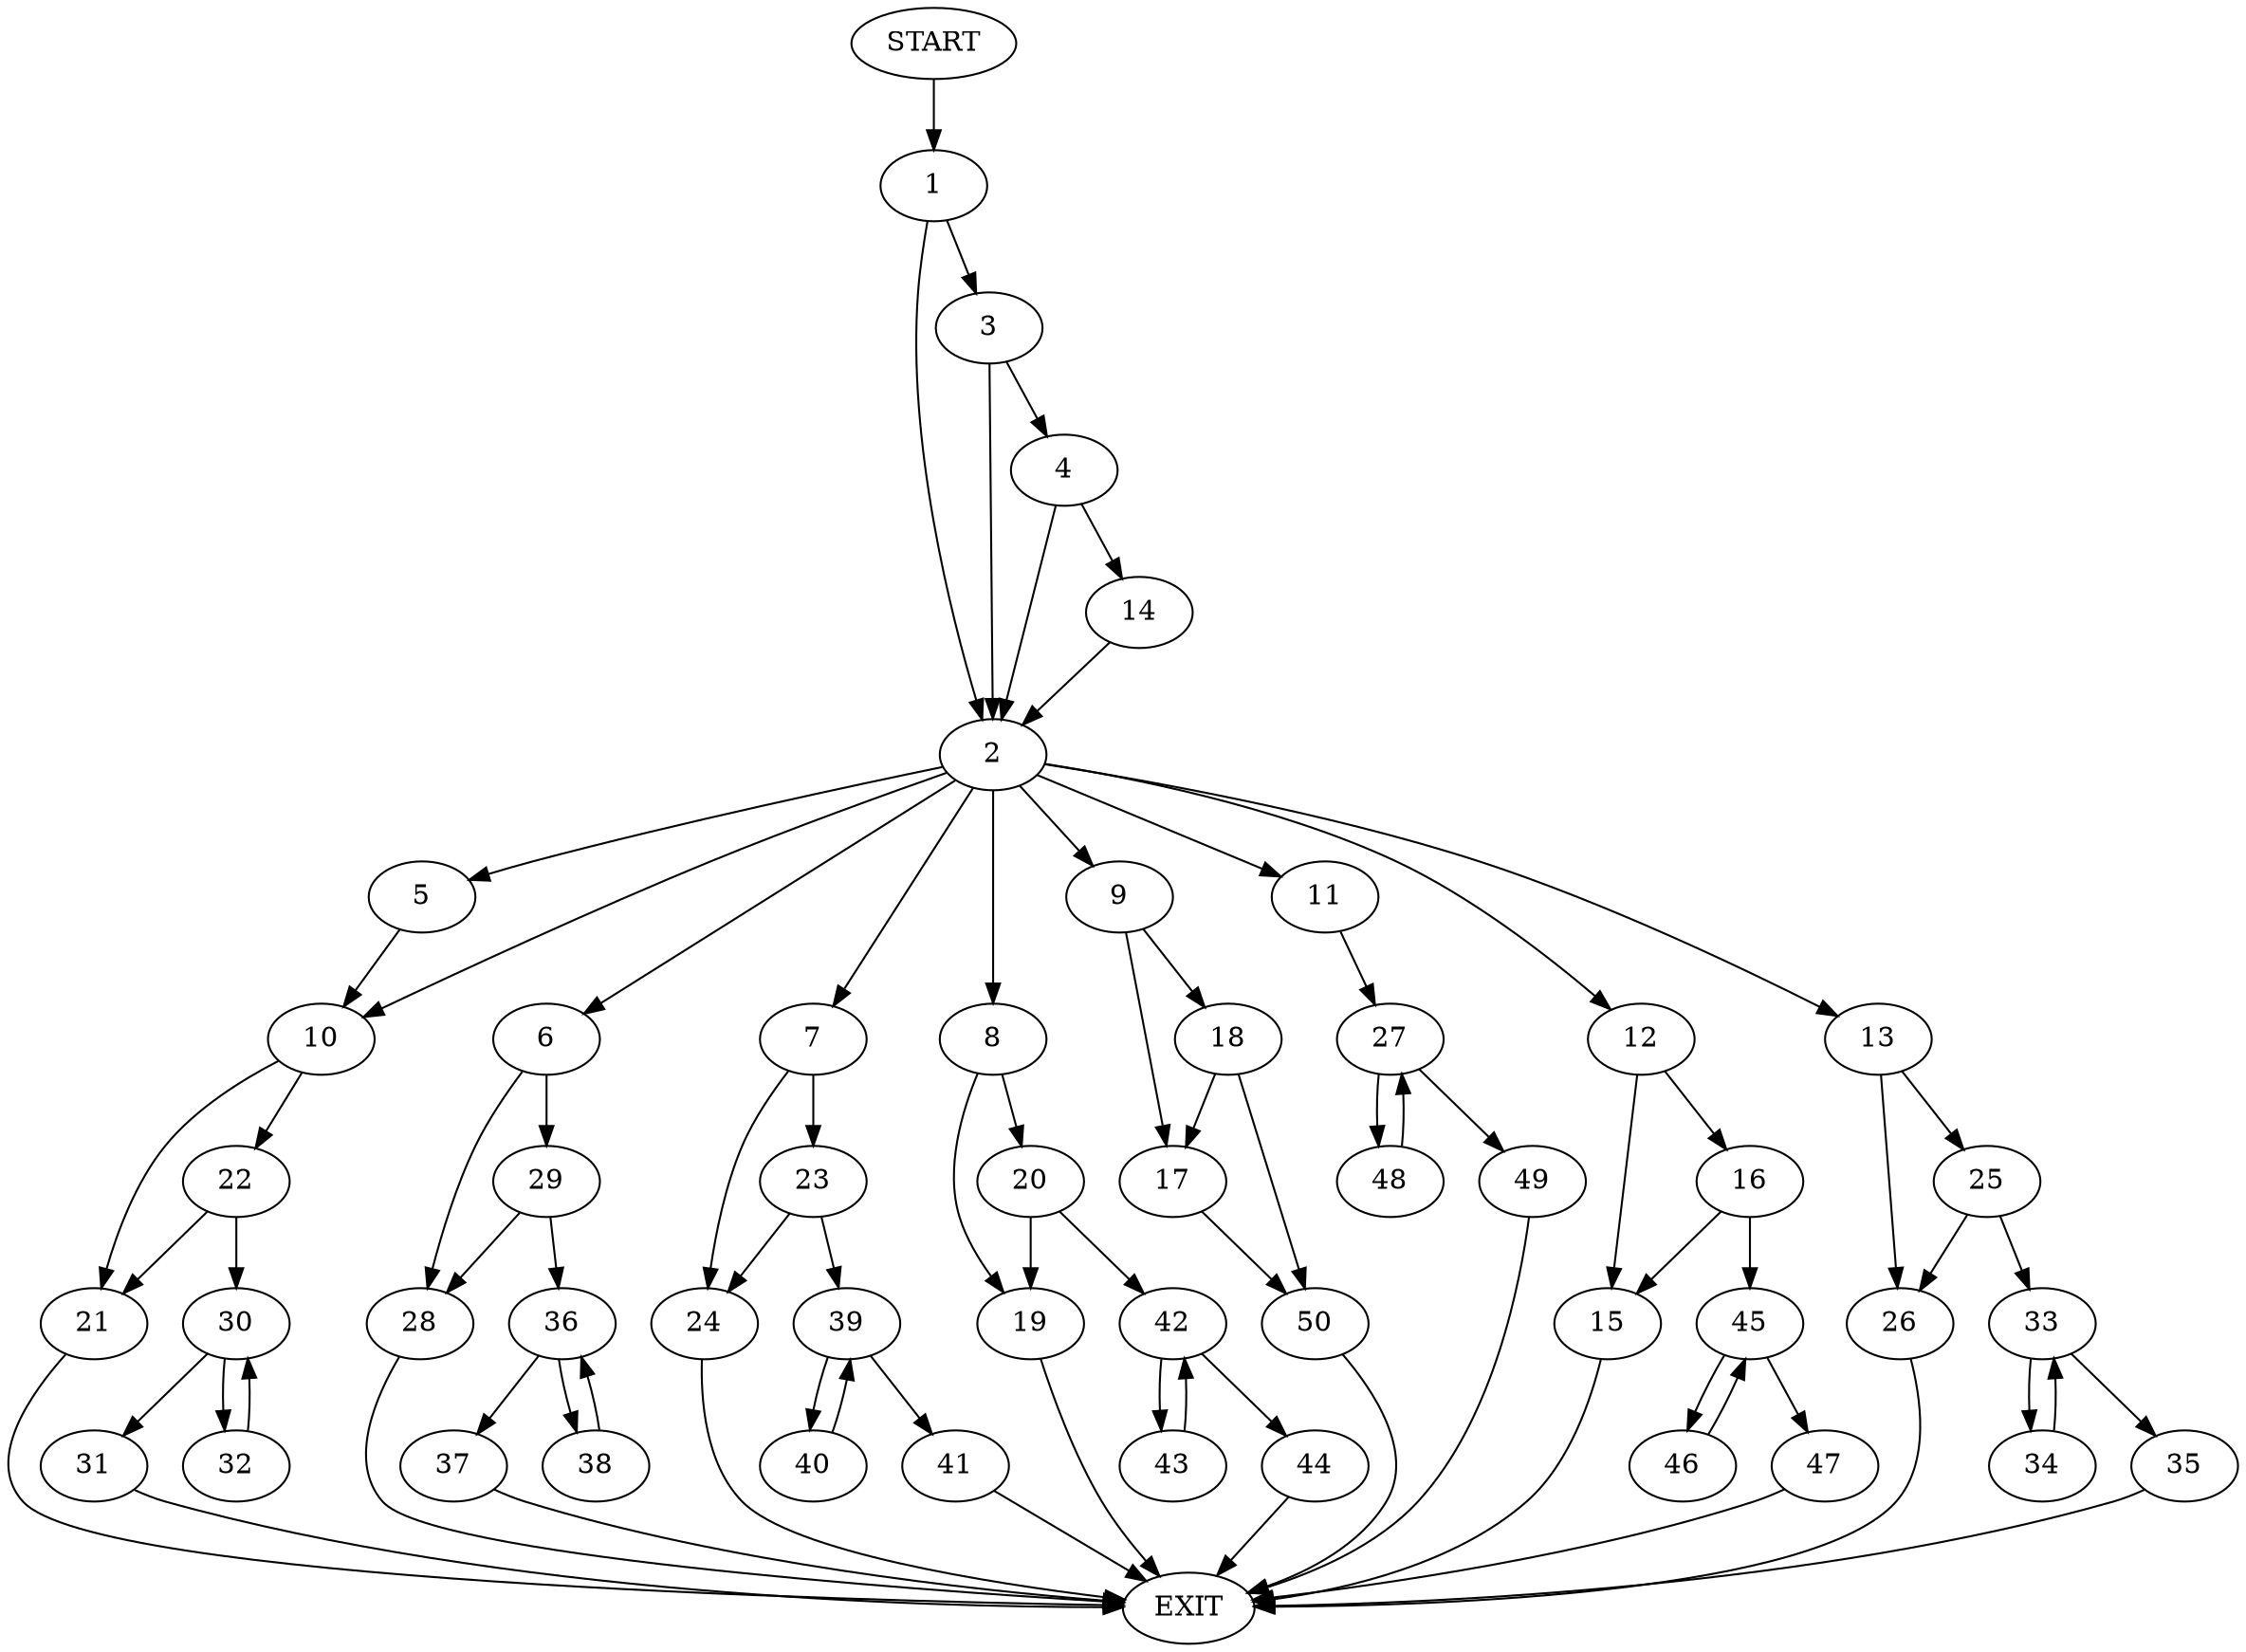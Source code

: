 digraph {
0 [label="START"]
51 [label="EXIT"]
0 -> 1
1 -> 2
1 -> 3
3 -> 4
3 -> 2
2 -> 5
2 -> 6
2 -> 7
2 -> 8
2 -> 9
2 -> 10
2 -> 11
2 -> 12
2 -> 13
4 -> 2
4 -> 14
14 -> 2
5 -> 10
12 -> 15
12 -> 16
9 -> 17
9 -> 18
8 -> 19
8 -> 20
10 -> 21
10 -> 22
7 -> 23
7 -> 24
13 -> 25
13 -> 26
11 -> 27
6 -> 28
6 -> 29
21 -> 51
22 -> 21
22 -> 30
30 -> 31
30 -> 32
32 -> 30
31 -> 51
25 -> 33
25 -> 26
26 -> 51
33 -> 34
33 -> 35
34 -> 33
35 -> 51
28 -> 51
29 -> 28
29 -> 36
36 -> 37
36 -> 38
38 -> 36
37 -> 51
23 -> 39
23 -> 24
24 -> 51
39 -> 40
39 -> 41
41 -> 51
40 -> 39
19 -> 51
20 -> 19
20 -> 42
42 -> 43
42 -> 44
43 -> 42
44 -> 51
16 -> 45
16 -> 15
15 -> 51
45 -> 46
45 -> 47
46 -> 45
47 -> 51
27 -> 48
27 -> 49
49 -> 51
48 -> 27
18 -> 50
18 -> 17
17 -> 50
50 -> 51
}
